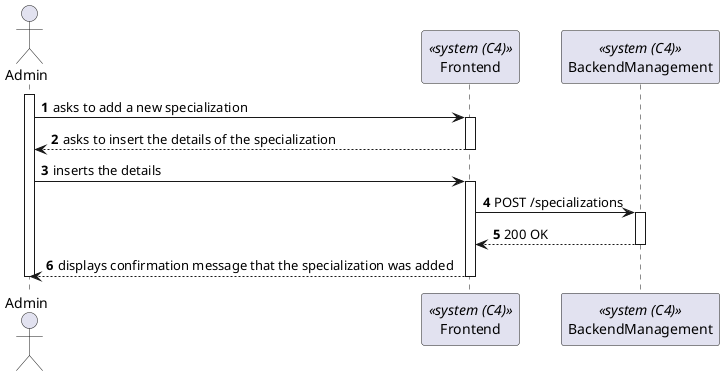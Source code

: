 @startuml process-view
autonumber

actor "Admin" as Admin
participant Frontend as "Frontend" <<system (C4)>>
participant Backend as "BackendManagement" <<system (C4)>>

activate Admin
    Admin -> Frontend : asks to add a new specialization
    activate Frontend
        Frontend --> Admin : asks to insert the details of the specialization
    
    deactivate Frontend
    Admin -> Frontend : inserts the details
    activate Frontend
    
        Frontend-> Backend : POST /specializations
        activate Backend
            Frontend <-- Backend : 200 OK
        deactivate Backend
    Frontend --> Admin : displays confirmation message that the specialization was added
    
    deactivate Frontend
    deactivate Admin
@enduml